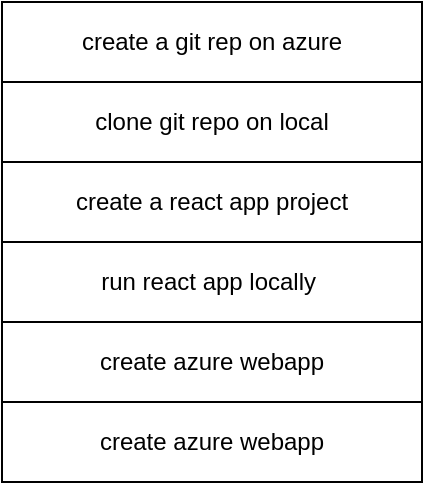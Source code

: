 <mxfile version="14.6.0" type="github">
  <diagram id="VKaJbR31jsxkiZNYTzbu" name="Page-1">
    <mxGraphModel dx="878" dy="450" grid="1" gridSize="10" guides="0" tooltips="1" connect="0" arrows="1" fold="1" page="1" pageScale="1" pageWidth="1100" pageHeight="850" math="0" shadow="0">
      <root>
        <mxCell id="0" />
        <mxCell id="1" parent="0" />
        <mxCell id="1maaU_qKoWSlYGOiRlm9-1" value="create a git rep on azure" style="rounded=0;whiteSpace=wrap;html=1;" vertex="1" parent="1">
          <mxGeometry x="370" y="20" width="210" height="40" as="geometry" />
        </mxCell>
        <mxCell id="1maaU_qKoWSlYGOiRlm9-9" value="clone git repo on local" style="rounded=0;whiteSpace=wrap;html=1;" vertex="1" parent="1">
          <mxGeometry x="370" y="60" width="210" height="40" as="geometry" />
        </mxCell>
        <mxCell id="1maaU_qKoWSlYGOiRlm9-13" value="create a react app project" style="rounded=0;whiteSpace=wrap;html=1;" vertex="1" parent="1">
          <mxGeometry x="370" y="100" width="210" height="40" as="geometry" />
        </mxCell>
        <mxCell id="1maaU_qKoWSlYGOiRlm9-14" value="run react app locally&amp;nbsp;" style="rounded=0;whiteSpace=wrap;html=1;" vertex="1" parent="1">
          <mxGeometry x="370" y="140" width="210" height="40" as="geometry" />
        </mxCell>
        <mxCell id="1maaU_qKoWSlYGOiRlm9-15" value="create azure webapp" style="rounded=0;whiteSpace=wrap;html=1;" vertex="1" parent="1">
          <mxGeometry x="370" y="180" width="210" height="40" as="geometry" />
        </mxCell>
        <mxCell id="1maaU_qKoWSlYGOiRlm9-16" value="create azure webapp" style="rounded=0;whiteSpace=wrap;html=1;" vertex="1" parent="1">
          <mxGeometry x="370" y="220" width="210" height="40" as="geometry" />
        </mxCell>
      </root>
    </mxGraphModel>
  </diagram>
</mxfile>
